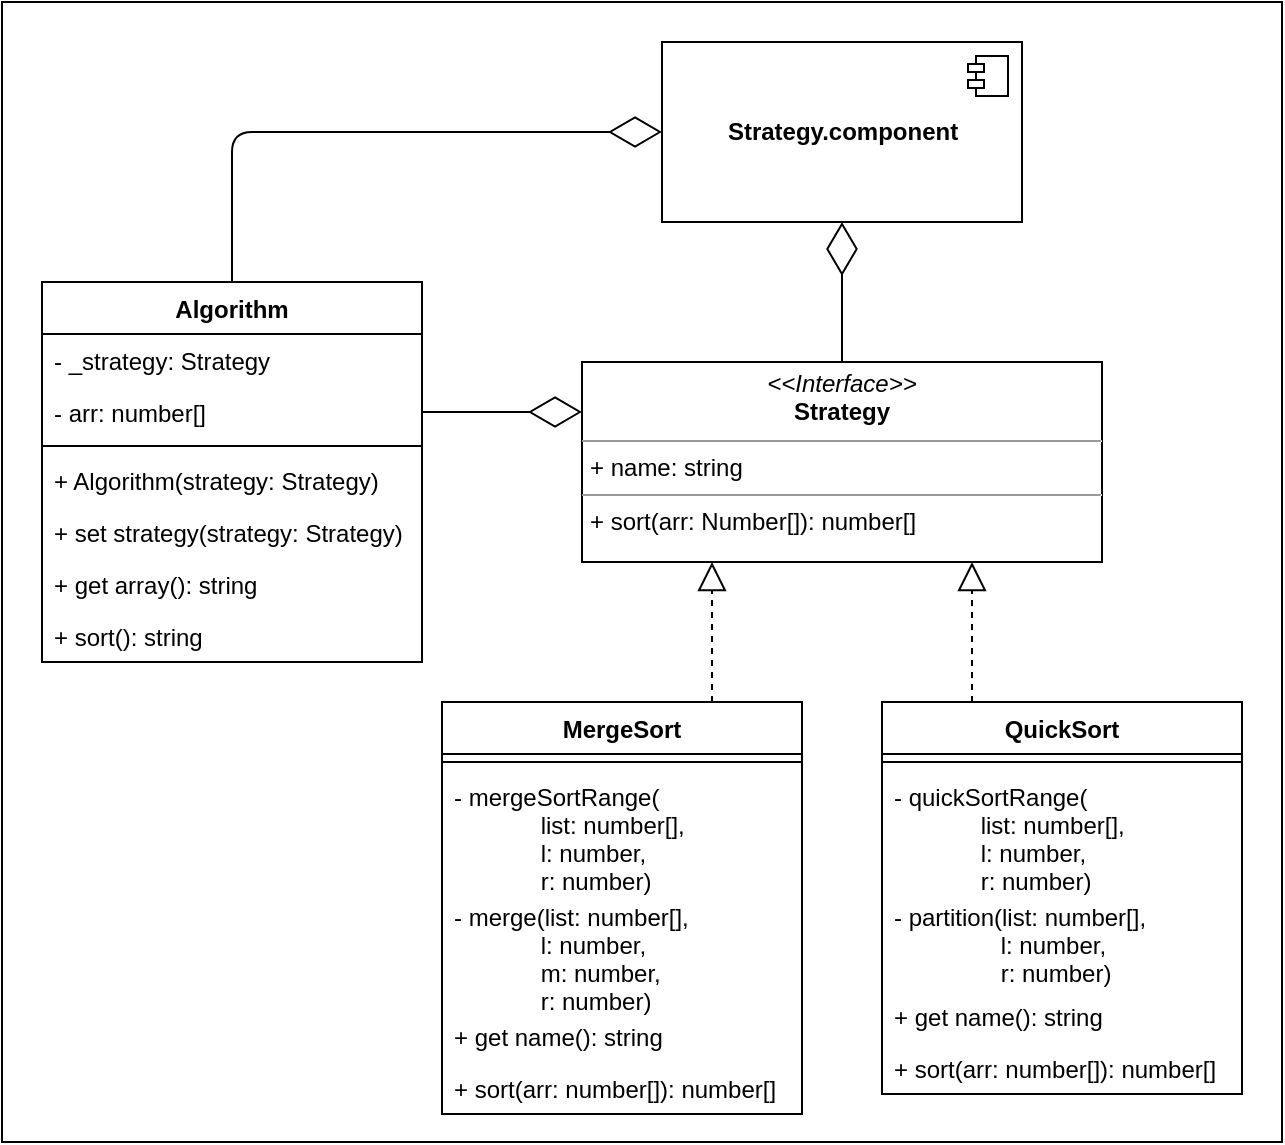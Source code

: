 <mxfile version="13.10.9" type="device"><diagram id="G1FG2_1QdF80ycrxwYsa" name="Page-1"><mxGraphModel dx="2612" dy="1790" grid="1" gridSize="10" guides="1" tooltips="1" connect="1" arrows="1" fold="1" page="1" pageScale="1" pageWidth="827" pageHeight="1169" math="0" shadow="0"><root><mxCell id="0"/><mxCell id="1" parent="0"/><mxCell id="XmLDfN8XHbjVPWst_weV-31" value="" style="rounded=0;whiteSpace=wrap;html=1;" vertex="1" parent="1"><mxGeometry x="-60" y="-80" width="640" height="570" as="geometry"/></mxCell><mxCell id="XmLDfN8XHbjVPWst_weV-1" value="&lt;p style=&quot;margin: 0px ; margin-top: 4px ; text-align: center&quot;&gt;&lt;i&gt;&amp;lt;&amp;lt;Interface&amp;gt;&amp;gt;&lt;/i&gt;&lt;br&gt;&lt;b&gt;Strategy&lt;/b&gt;&lt;/p&gt;&lt;hr size=&quot;1&quot;&gt;&lt;p style=&quot;margin: 0px ; margin-left: 4px&quot;&gt;+ name: string&lt;/p&gt;&lt;hr size=&quot;1&quot;&gt;&lt;p style=&quot;margin: 0px ; margin-left: 4px&quot;&gt;+ sort(arr: Number[]): number[]&lt;br&gt;&lt;/p&gt;" style="verticalAlign=top;align=left;overflow=fill;fontSize=12;fontFamily=Helvetica;html=1;" vertex="1" parent="1"><mxGeometry x="230" y="100" width="260" height="100" as="geometry"/></mxCell><mxCell id="XmLDfN8XHbjVPWst_weV-2" value="MergeSort" style="swimlane;fontStyle=1;align=center;verticalAlign=top;childLayout=stackLayout;horizontal=1;startSize=26;horizontalStack=0;resizeParent=1;resizeParentMax=0;resizeLast=0;collapsible=1;marginBottom=0;" vertex="1" parent="1"><mxGeometry x="160" y="270" width="180" height="206" as="geometry"/></mxCell><mxCell id="XmLDfN8XHbjVPWst_weV-4" value="" style="line;strokeWidth=1;fillColor=none;align=left;verticalAlign=middle;spacingTop=-1;spacingLeft=3;spacingRight=3;rotatable=0;labelPosition=right;points=[];portConstraint=eastwest;" vertex="1" parent="XmLDfN8XHbjVPWst_weV-2"><mxGeometry y="26" width="180" height="8" as="geometry"/></mxCell><mxCell id="XmLDfN8XHbjVPWst_weV-6" value="- mergeSortRange(&#10;             list: number[], &#10;             l: number, &#10;             r: number)" style="text;strokeColor=none;fillColor=none;align=left;verticalAlign=top;spacingLeft=4;spacingRight=4;overflow=hidden;rotatable=0;points=[[0,0.5],[1,0.5]];portConstraint=eastwest;" vertex="1" parent="XmLDfN8XHbjVPWst_weV-2"><mxGeometry y="34" width="180" height="60" as="geometry"/></mxCell><mxCell id="XmLDfN8XHbjVPWst_weV-5" value="- merge(list: number[], &#10;             l: number, &#10;             m: number, &#10;             r: number)" style="text;strokeColor=none;fillColor=none;align=left;verticalAlign=top;spacingLeft=4;spacingRight=4;overflow=hidden;rotatable=0;points=[[0,0.5],[1,0.5]];portConstraint=eastwest;" vertex="1" parent="XmLDfN8XHbjVPWst_weV-2"><mxGeometry y="94" width="180" height="60" as="geometry"/></mxCell><mxCell id="XmLDfN8XHbjVPWst_weV-7" value="+ get name(): string" style="text;strokeColor=none;fillColor=none;align=left;verticalAlign=top;spacingLeft=4;spacingRight=4;overflow=hidden;rotatable=0;points=[[0,0.5],[1,0.5]];portConstraint=eastwest;" vertex="1" parent="XmLDfN8XHbjVPWst_weV-2"><mxGeometry y="154" width="180" height="26" as="geometry"/></mxCell><mxCell id="XmLDfN8XHbjVPWst_weV-8" value="+ sort(arr: number[]): number[]" style="text;strokeColor=none;fillColor=none;align=left;verticalAlign=top;spacingLeft=4;spacingRight=4;overflow=hidden;rotatable=0;points=[[0,0.5],[1,0.5]];portConstraint=eastwest;" vertex="1" parent="XmLDfN8XHbjVPWst_weV-2"><mxGeometry y="180" width="180" height="26" as="geometry"/></mxCell><mxCell id="XmLDfN8XHbjVPWst_weV-9" value="QuickSort" style="swimlane;fontStyle=1;align=center;verticalAlign=top;childLayout=stackLayout;horizontal=1;startSize=26;horizontalStack=0;resizeParent=1;resizeParentMax=0;resizeLast=0;collapsible=1;marginBottom=0;" vertex="1" parent="1"><mxGeometry x="380" y="270" width="180" height="196" as="geometry"/></mxCell><mxCell id="XmLDfN8XHbjVPWst_weV-11" value="" style="line;strokeWidth=1;fillColor=none;align=left;verticalAlign=middle;spacingTop=-1;spacingLeft=3;spacingRight=3;rotatable=0;labelPosition=right;points=[];portConstraint=eastwest;" vertex="1" parent="XmLDfN8XHbjVPWst_weV-9"><mxGeometry y="26" width="180" height="8" as="geometry"/></mxCell><mxCell id="XmLDfN8XHbjVPWst_weV-12" value="- quickSortRange(&#10;             list: number[], &#10;             l: number, &#10;             r: number)" style="text;strokeColor=none;fillColor=none;align=left;verticalAlign=top;spacingLeft=4;spacingRight=4;overflow=hidden;rotatable=0;points=[[0,0.5],[1,0.5]];portConstraint=eastwest;" vertex="1" parent="XmLDfN8XHbjVPWst_weV-9"><mxGeometry y="34" width="180" height="60" as="geometry"/></mxCell><mxCell id="XmLDfN8XHbjVPWst_weV-13" value="- partition(list: number[], &#10;                l: number,  &#10;                r: number)" style="text;strokeColor=none;fillColor=none;align=left;verticalAlign=top;spacingLeft=4;spacingRight=4;overflow=hidden;rotatable=0;points=[[0,0.5],[1,0.5]];portConstraint=eastwest;" vertex="1" parent="XmLDfN8XHbjVPWst_weV-9"><mxGeometry y="94" width="180" height="50" as="geometry"/></mxCell><mxCell id="XmLDfN8XHbjVPWst_weV-14" value="+ get name(): string" style="text;strokeColor=none;fillColor=none;align=left;verticalAlign=top;spacingLeft=4;spacingRight=4;overflow=hidden;rotatable=0;points=[[0,0.5],[1,0.5]];portConstraint=eastwest;" vertex="1" parent="XmLDfN8XHbjVPWst_weV-9"><mxGeometry y="144" width="180" height="26" as="geometry"/></mxCell><mxCell id="XmLDfN8XHbjVPWst_weV-15" value="+ sort(arr: number[]): number[]" style="text;strokeColor=none;fillColor=none;align=left;verticalAlign=top;spacingLeft=4;spacingRight=4;overflow=hidden;rotatable=0;points=[[0,0.5],[1,0.5]];portConstraint=eastwest;" vertex="1" parent="XmLDfN8XHbjVPWst_weV-9"><mxGeometry y="170" width="180" height="26" as="geometry"/></mxCell><mxCell id="XmLDfN8XHbjVPWst_weV-16" value="" style="endArrow=block;dashed=1;endFill=0;endSize=12;html=1;entryX=0.25;entryY=1;entryDx=0;entryDy=0;exitX=0.75;exitY=0;exitDx=0;exitDy=0;" edge="1" parent="1" source="XmLDfN8XHbjVPWst_weV-2" target="XmLDfN8XHbjVPWst_weV-1"><mxGeometry width="160" relative="1" as="geometry"><mxPoint x="120" y="560" as="sourcePoint"/><mxPoint x="280" y="560" as="targetPoint"/></mxGeometry></mxCell><mxCell id="XmLDfN8XHbjVPWst_weV-17" value="" style="endArrow=block;dashed=1;endFill=0;endSize=12;html=1;entryX=0.75;entryY=1;entryDx=0;entryDy=0;exitX=0.25;exitY=0;exitDx=0;exitDy=0;" edge="1" parent="1" source="XmLDfN8XHbjVPWst_weV-9" target="XmLDfN8XHbjVPWst_weV-1"><mxGeometry width="160" relative="1" as="geometry"><mxPoint x="390" y="580" as="sourcePoint"/><mxPoint x="550" y="580" as="targetPoint"/></mxGeometry></mxCell><mxCell id="XmLDfN8XHbjVPWst_weV-18" value="Algorithm" style="swimlane;fontStyle=1;align=center;verticalAlign=top;childLayout=stackLayout;horizontal=1;startSize=26;horizontalStack=0;resizeParent=1;resizeParentMax=0;resizeLast=0;collapsible=1;marginBottom=0;" vertex="1" parent="1"><mxGeometry x="-40" y="60" width="190" height="190" as="geometry"/></mxCell><mxCell id="XmLDfN8XHbjVPWst_weV-19" value="- _strategy: Strategy" style="text;strokeColor=none;fillColor=none;align=left;verticalAlign=top;spacingLeft=4;spacingRight=4;overflow=hidden;rotatable=0;points=[[0,0.5],[1,0.5]];portConstraint=eastwest;" vertex="1" parent="XmLDfN8XHbjVPWst_weV-18"><mxGeometry y="26" width="190" height="26" as="geometry"/></mxCell><mxCell id="XmLDfN8XHbjVPWst_weV-21" value="- arr: number[]" style="text;strokeColor=none;fillColor=none;align=left;verticalAlign=top;spacingLeft=4;spacingRight=4;overflow=hidden;rotatable=0;points=[[0,0.5],[1,0.5]];portConstraint=eastwest;" vertex="1" parent="XmLDfN8XHbjVPWst_weV-18"><mxGeometry y="52" width="190" height="26" as="geometry"/></mxCell><mxCell id="XmLDfN8XHbjVPWst_weV-20" value="" style="line;strokeWidth=1;fillColor=none;align=left;verticalAlign=middle;spacingTop=-1;spacingLeft=3;spacingRight=3;rotatable=0;labelPosition=right;points=[];portConstraint=eastwest;" vertex="1" parent="XmLDfN8XHbjVPWst_weV-18"><mxGeometry y="78" width="190" height="8" as="geometry"/></mxCell><mxCell id="XmLDfN8XHbjVPWst_weV-22" value="+ Algorithm(strategy: Strategy)" style="text;strokeColor=none;fillColor=none;align=left;verticalAlign=top;spacingLeft=4;spacingRight=4;overflow=hidden;rotatable=0;points=[[0,0.5],[1,0.5]];portConstraint=eastwest;" vertex="1" parent="XmLDfN8XHbjVPWst_weV-18"><mxGeometry y="86" width="190" height="26" as="geometry"/></mxCell><mxCell id="XmLDfN8XHbjVPWst_weV-23" value="+ set strategy(strategy: Strategy)" style="text;strokeColor=none;fillColor=none;align=left;verticalAlign=top;spacingLeft=4;spacingRight=4;overflow=hidden;rotatable=0;points=[[0,0.5],[1,0.5]];portConstraint=eastwest;" vertex="1" parent="XmLDfN8XHbjVPWst_weV-18"><mxGeometry y="112" width="190" height="26" as="geometry"/></mxCell><mxCell id="XmLDfN8XHbjVPWst_weV-24" value="+ get array(): string" style="text;strokeColor=none;fillColor=none;align=left;verticalAlign=top;spacingLeft=4;spacingRight=4;overflow=hidden;rotatable=0;points=[[0,0.5],[1,0.5]];portConstraint=eastwest;" vertex="1" parent="XmLDfN8XHbjVPWst_weV-18"><mxGeometry y="138" width="190" height="26" as="geometry"/></mxCell><mxCell id="XmLDfN8XHbjVPWst_weV-25" value="+ sort(): string" style="text;strokeColor=none;fillColor=none;align=left;verticalAlign=top;spacingLeft=4;spacingRight=4;overflow=hidden;rotatable=0;points=[[0,0.5],[1,0.5]];portConstraint=eastwest;" vertex="1" parent="XmLDfN8XHbjVPWst_weV-18"><mxGeometry y="164" width="190" height="26" as="geometry"/></mxCell><mxCell id="XmLDfN8XHbjVPWst_weV-26" value="" style="endArrow=diamondThin;endFill=0;endSize=24;html=1;entryX=0;entryY=0.25;entryDx=0;entryDy=0;exitX=1;exitY=0.5;exitDx=0;exitDy=0;" edge="1" parent="1" source="XmLDfN8XHbjVPWst_weV-21" target="XmLDfN8XHbjVPWst_weV-1"><mxGeometry width="160" relative="1" as="geometry"><mxPoint x="40" y="450" as="sourcePoint"/><mxPoint x="200" y="450" as="targetPoint"/></mxGeometry></mxCell><mxCell id="XmLDfN8XHbjVPWst_weV-27" value="Strategy.component" style="html=1;dropTarget=0;fontStyle=1" vertex="1" parent="1"><mxGeometry x="270" y="-60" width="180" height="90" as="geometry"/></mxCell><mxCell id="XmLDfN8XHbjVPWst_weV-28" value="" style="shape=module;jettyWidth=8;jettyHeight=4;" vertex="1" parent="XmLDfN8XHbjVPWst_weV-27"><mxGeometry x="1" width="20" height="20" relative="1" as="geometry"><mxPoint x="-27" y="7" as="offset"/></mxGeometry></mxCell><mxCell id="XmLDfN8XHbjVPWst_weV-29" value="" style="endArrow=diamondThin;endFill=0;endSize=24;html=1;entryX=0.5;entryY=1;entryDx=0;entryDy=0;exitX=0.5;exitY=0;exitDx=0;exitDy=0;" edge="1" parent="1" source="XmLDfN8XHbjVPWst_weV-1" target="XmLDfN8XHbjVPWst_weV-27"><mxGeometry width="160" relative="1" as="geometry"><mxPoint x="680" y="180" as="sourcePoint"/><mxPoint x="840" y="180" as="targetPoint"/></mxGeometry></mxCell><mxCell id="XmLDfN8XHbjVPWst_weV-30" value="" style="endArrow=diamondThin;endFill=0;endSize=24;html=1;entryX=0;entryY=0.5;entryDx=0;entryDy=0;exitX=0.5;exitY=0;exitDx=0;exitDy=0;" edge="1" parent="1" source="XmLDfN8XHbjVPWst_weV-18" target="XmLDfN8XHbjVPWst_weV-27"><mxGeometry width="160" relative="1" as="geometry"><mxPoint x="-10" y="-40" as="sourcePoint"/><mxPoint x="150" y="-40" as="targetPoint"/><Array as="points"><mxPoint x="55" y="-15"/></Array></mxGeometry></mxCell></root></mxGraphModel></diagram></mxfile>